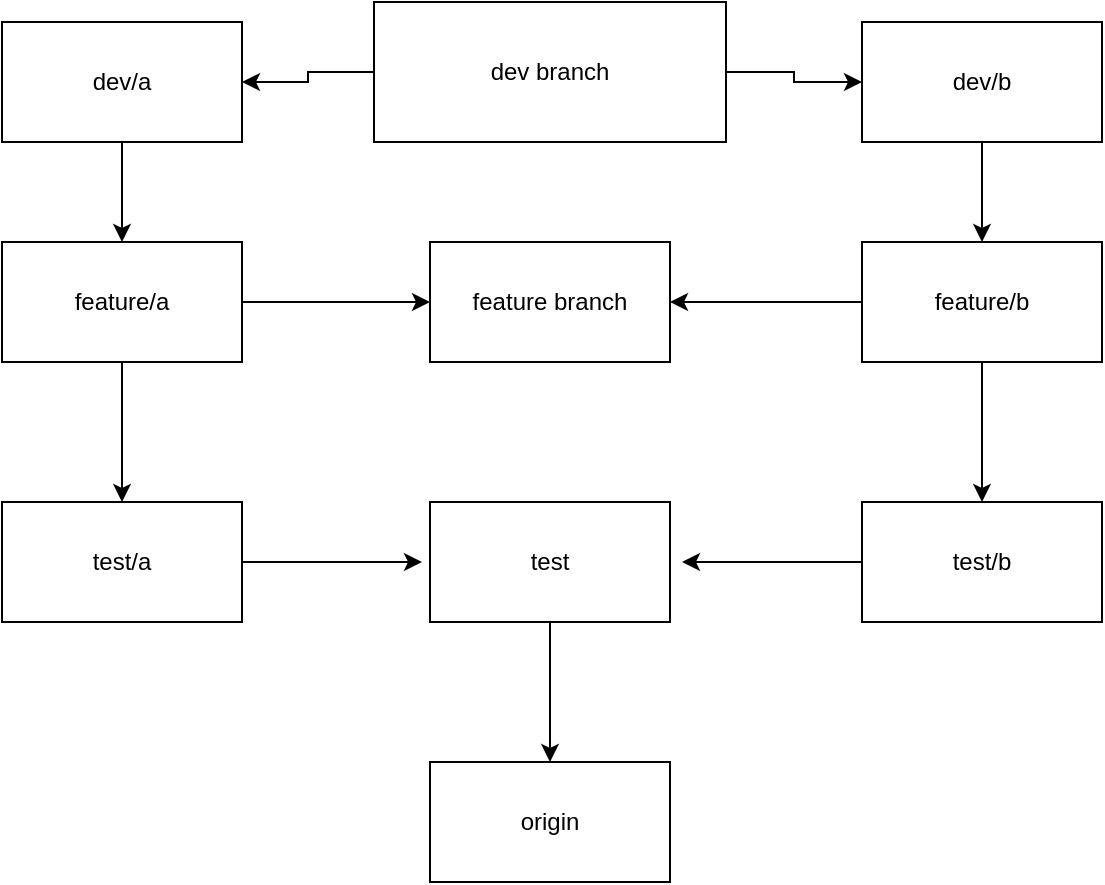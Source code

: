 <mxfile version="25.0.1">
  <diagram id="prtHgNgQTEPvFCAcTncT" name="Page-1">
    <mxGraphModel dx="1434" dy="788" grid="1" gridSize="10" guides="1" tooltips="1" connect="1" arrows="1" fold="1" page="1" pageScale="1" pageWidth="827" pageHeight="1169" math="0" shadow="0">
      <root>
        <mxCell id="0" />
        <mxCell id="1" parent="0" />
        <mxCell id="4aXLXe2U2HEnKtSVHZbR-4" style="edgeStyle=orthogonalEdgeStyle;rounded=0;orthogonalLoop=1;jettySize=auto;html=1;" edge="1" parent="1" source="4aXLXe2U2HEnKtSVHZbR-1" target="4aXLXe2U2HEnKtSVHZbR-5">
          <mxGeometry relative="1" as="geometry">
            <mxPoint x="220" y="95" as="targetPoint" />
          </mxGeometry>
        </mxCell>
        <mxCell id="4aXLXe2U2HEnKtSVHZbR-6" style="edgeStyle=orthogonalEdgeStyle;rounded=0;orthogonalLoop=1;jettySize=auto;html=1;" edge="1" parent="1" source="4aXLXe2U2HEnKtSVHZbR-1" target="4aXLXe2U2HEnKtSVHZbR-7">
          <mxGeometry relative="1" as="geometry">
            <mxPoint x="570" y="100" as="targetPoint" />
          </mxGeometry>
        </mxCell>
        <mxCell id="4aXLXe2U2HEnKtSVHZbR-1" value="dev branch" style="rounded=0;whiteSpace=wrap;html=1;" vertex="1" parent="1">
          <mxGeometry x="326" y="60" width="176" height="70" as="geometry" />
        </mxCell>
        <mxCell id="4aXLXe2U2HEnKtSVHZbR-2" value="feature branch" style="whiteSpace=wrap;html=1;rounded=0;" vertex="1" parent="1">
          <mxGeometry x="354" y="180" width="120" height="60" as="geometry" />
        </mxCell>
        <mxCell id="4aXLXe2U2HEnKtSVHZbR-8" style="edgeStyle=orthogonalEdgeStyle;rounded=0;orthogonalLoop=1;jettySize=auto;html=1;" edge="1" parent="1" source="4aXLXe2U2HEnKtSVHZbR-5" target="4aXLXe2U2HEnKtSVHZbR-9">
          <mxGeometry relative="1" as="geometry">
            <mxPoint x="200" y="190" as="targetPoint" />
          </mxGeometry>
        </mxCell>
        <mxCell id="4aXLXe2U2HEnKtSVHZbR-5" value="dev/a" style="rounded=0;whiteSpace=wrap;html=1;" vertex="1" parent="1">
          <mxGeometry x="140" y="70" width="120" height="60" as="geometry" />
        </mxCell>
        <mxCell id="4aXLXe2U2HEnKtSVHZbR-13" style="edgeStyle=orthogonalEdgeStyle;rounded=0;orthogonalLoop=1;jettySize=auto;html=1;" edge="1" parent="1" source="4aXLXe2U2HEnKtSVHZbR-7" target="4aXLXe2U2HEnKtSVHZbR-14">
          <mxGeometry relative="1" as="geometry">
            <mxPoint x="630" y="170" as="targetPoint" />
          </mxGeometry>
        </mxCell>
        <mxCell id="4aXLXe2U2HEnKtSVHZbR-7" value="dev/b" style="rounded=0;whiteSpace=wrap;html=1;" vertex="1" parent="1">
          <mxGeometry x="570" y="70" width="120" height="60" as="geometry" />
        </mxCell>
        <mxCell id="4aXLXe2U2HEnKtSVHZbR-15" style="edgeStyle=orthogonalEdgeStyle;rounded=0;orthogonalLoop=1;jettySize=auto;html=1;" edge="1" parent="1" source="4aXLXe2U2HEnKtSVHZbR-9" target="4aXLXe2U2HEnKtSVHZbR-16">
          <mxGeometry relative="1" as="geometry">
            <mxPoint x="200" y="260" as="targetPoint" />
          </mxGeometry>
        </mxCell>
        <mxCell id="4aXLXe2U2HEnKtSVHZbR-24" style="edgeStyle=orthogonalEdgeStyle;rounded=0;orthogonalLoop=1;jettySize=auto;html=1;" edge="1" parent="1" source="4aXLXe2U2HEnKtSVHZbR-9" target="4aXLXe2U2HEnKtSVHZbR-2">
          <mxGeometry relative="1" as="geometry" />
        </mxCell>
        <mxCell id="4aXLXe2U2HEnKtSVHZbR-9" value="feature/a" style="rounded=0;whiteSpace=wrap;html=1;" vertex="1" parent="1">
          <mxGeometry x="140" y="180" width="120" height="60" as="geometry" />
        </mxCell>
        <mxCell id="4aXLXe2U2HEnKtSVHZbR-18" style="edgeStyle=orthogonalEdgeStyle;rounded=0;orthogonalLoop=1;jettySize=auto;html=1;" edge="1" parent="1" source="4aXLXe2U2HEnKtSVHZbR-14" target="4aXLXe2U2HEnKtSVHZbR-19">
          <mxGeometry relative="1" as="geometry">
            <mxPoint x="630" y="260" as="targetPoint" />
          </mxGeometry>
        </mxCell>
        <mxCell id="4aXLXe2U2HEnKtSVHZbR-23" style="edgeStyle=orthogonalEdgeStyle;rounded=0;orthogonalLoop=1;jettySize=auto;html=1;entryX=1;entryY=0.5;entryDx=0;entryDy=0;" edge="1" parent="1" source="4aXLXe2U2HEnKtSVHZbR-14" target="4aXLXe2U2HEnKtSVHZbR-2">
          <mxGeometry relative="1" as="geometry" />
        </mxCell>
        <mxCell id="4aXLXe2U2HEnKtSVHZbR-14" value="feature/b" style="rounded=0;whiteSpace=wrap;html=1;" vertex="1" parent="1">
          <mxGeometry x="570" y="180" width="120" height="60" as="geometry" />
        </mxCell>
        <mxCell id="4aXLXe2U2HEnKtSVHZbR-26" style="edgeStyle=orthogonalEdgeStyle;rounded=0;orthogonalLoop=1;jettySize=auto;html=1;" edge="1" parent="1" source="4aXLXe2U2HEnKtSVHZbR-16">
          <mxGeometry relative="1" as="geometry">
            <mxPoint x="350" y="340" as="targetPoint" />
          </mxGeometry>
        </mxCell>
        <mxCell id="4aXLXe2U2HEnKtSVHZbR-16" value="test/a" style="rounded=0;whiteSpace=wrap;html=1;" vertex="1" parent="1">
          <mxGeometry x="140" y="310" width="120" height="60" as="geometry" />
        </mxCell>
        <mxCell id="4aXLXe2U2HEnKtSVHZbR-27" style="edgeStyle=orthogonalEdgeStyle;rounded=0;orthogonalLoop=1;jettySize=auto;html=1;" edge="1" parent="1" source="4aXLXe2U2HEnKtSVHZbR-19">
          <mxGeometry relative="1" as="geometry">
            <mxPoint x="480" y="340" as="targetPoint" />
          </mxGeometry>
        </mxCell>
        <mxCell id="4aXLXe2U2HEnKtSVHZbR-19" value="test/b" style="rounded=0;whiteSpace=wrap;html=1;" vertex="1" parent="1">
          <mxGeometry x="570" y="310" width="120" height="60" as="geometry" />
        </mxCell>
        <mxCell id="4aXLXe2U2HEnKtSVHZbR-28" style="edgeStyle=orthogonalEdgeStyle;rounded=0;orthogonalLoop=1;jettySize=auto;html=1;entryX=0.5;entryY=0;entryDx=0;entryDy=0;" edge="1" parent="1" source="4aXLXe2U2HEnKtSVHZbR-21" target="4aXLXe2U2HEnKtSVHZbR-25">
          <mxGeometry relative="1" as="geometry" />
        </mxCell>
        <mxCell id="4aXLXe2U2HEnKtSVHZbR-21" value="test" style="rounded=0;whiteSpace=wrap;html=1;" vertex="1" parent="1">
          <mxGeometry x="354" y="310" width="120" height="60" as="geometry" />
        </mxCell>
        <mxCell id="4aXLXe2U2HEnKtSVHZbR-25" value="origin" style="rounded=0;whiteSpace=wrap;html=1;" vertex="1" parent="1">
          <mxGeometry x="354" y="440" width="120" height="60" as="geometry" />
        </mxCell>
      </root>
    </mxGraphModel>
  </diagram>
</mxfile>
